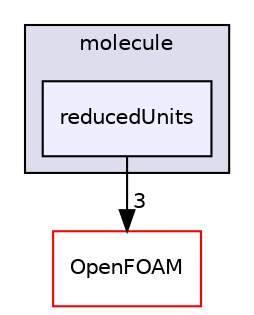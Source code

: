 digraph "src/lagrangian/molecularDynamics/molecule/reducedUnits" {
  bgcolor=transparent;
  compound=true
  node [ fontsize="10", fontname="Helvetica"];
  edge [ labelfontsize="10", labelfontname="Helvetica"];
  subgraph clusterdir_9c91f16e68bfa950e60056a05e24ffb3 {
    graph [ bgcolor="#ddddee", pencolor="black", label="molecule" fontname="Helvetica", fontsize="10", URL="dir_9c91f16e68bfa950e60056a05e24ffb3.html"]
  dir_775a932ad4f9719d28a59a3c8c885aea [shape=box, label="reducedUnits", style="filled", fillcolor="#eeeeff", pencolor="black", URL="dir_775a932ad4f9719d28a59a3c8c885aea.html"];
  }
  dir_c5473ff19b20e6ec4dfe5c310b3778a8 [shape=box label="OpenFOAM" color="red" URL="dir_c5473ff19b20e6ec4dfe5c310b3778a8.html"];
  dir_775a932ad4f9719d28a59a3c8c885aea->dir_c5473ff19b20e6ec4dfe5c310b3778a8 [headlabel="3", labeldistance=1.5 headhref="dir_001646_001896.html"];
}
